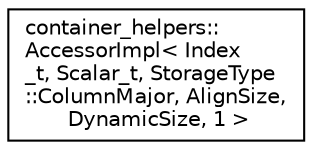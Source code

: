 digraph "Graphical Class Hierarchy"
{
  edge [fontname="Helvetica",fontsize="10",labelfontname="Helvetica",labelfontsize="10"];
  node [fontname="Helvetica",fontsize="10",shape=record];
  rankdir="LR";
  Node0 [label="container_helpers::\lAccessorImpl\< Index\l_t, Scalar_t, StorageType\l::ColumnMajor, AlignSize,\l DynamicSize, 1 \>",height=0.2,width=0.4,color="black", fillcolor="white", style="filled",URL="$classcontainer__helpers_1_1_accessor_impl_3_01_index__t_00_01_scalar__t_00_01_storage_type_1_1_c1cabb3ee129f8f561f35ff347457987e.html"];
}
